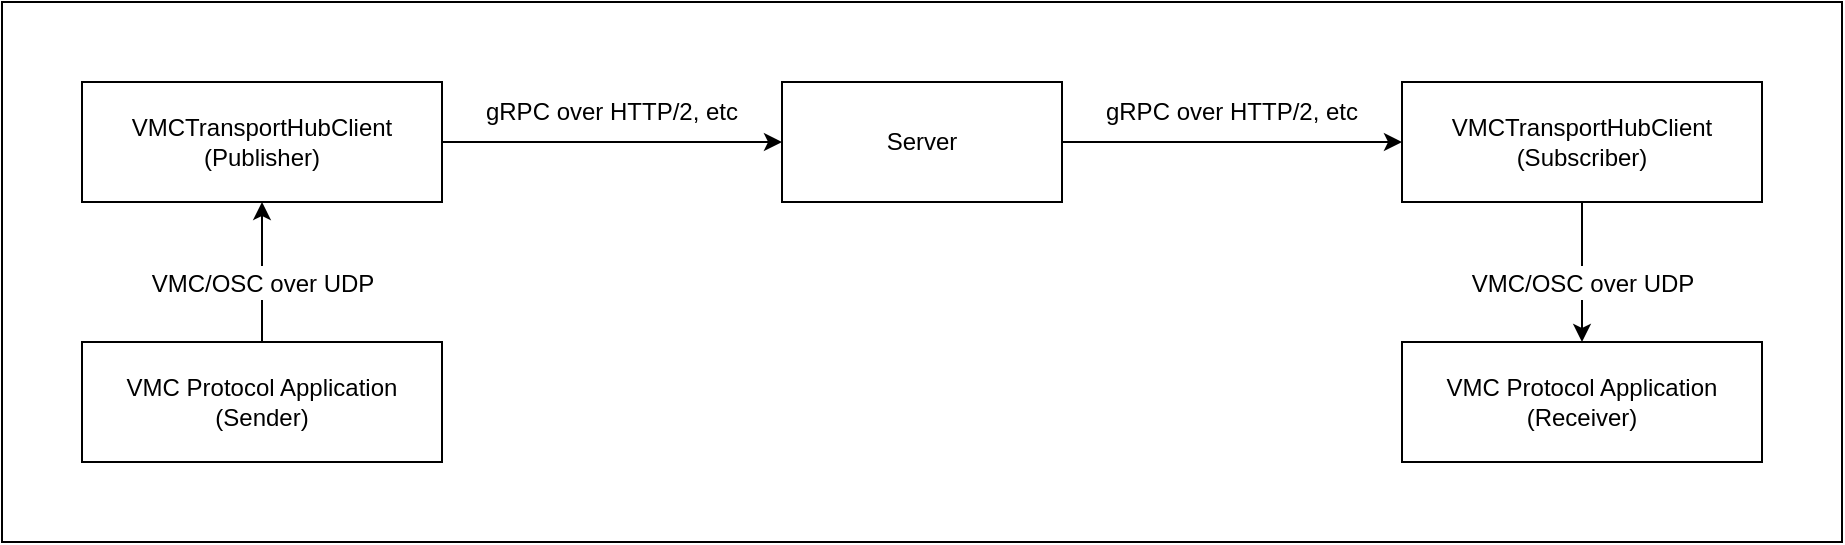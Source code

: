 <mxfile>
    <diagram id="ggP9TOXB36l3W5P0TeZ-" name="ページ1">
        <mxGraphModel dx="1035" dy="782" grid="1" gridSize="10" guides="1" tooltips="1" connect="1" arrows="1" fold="1" page="1" pageScale="1" pageWidth="827" pageHeight="1169" math="0" shadow="0">
            <root>
                <mxCell id="0"/>
                <mxCell id="1" parent="0"/>
                <mxCell id="96" value="" style="rounded=0;whiteSpace=wrap;html=1;labelBackgroundColor=default;fontSize=14;" parent="1" vertex="1">
                    <mxGeometry width="920" height="270" as="geometry"/>
                </mxCell>
                <mxCell id="74" value="VMCTransportHubClient&lt;br&gt;(Publisher)" style="rounded=0;whiteSpace=wrap;html=1;" parent="1" vertex="1">
                    <mxGeometry x="40" y="40" width="180" height="60" as="geometry"/>
                </mxCell>
                <mxCell id="75" value="" style="endArrow=classic;html=1;exitX=1;exitY=0.5;exitDx=0;exitDy=0;entryX=0;entryY=0.5;entryDx=0;entryDy=0;" parent="1" source="74" target="77" edge="1">
                    <mxGeometry width="50" height="50" relative="1" as="geometry">
                        <mxPoint x="330" y="69.86" as="sourcePoint"/>
                        <mxPoint x="440" y="70" as="targetPoint"/>
                    </mxGeometry>
                </mxCell>
                <mxCell id="76" style="edgeStyle=none;html=1;exitX=1;exitY=0.5;exitDx=0;exitDy=0;entryX=0;entryY=0.5;entryDx=0;entryDy=0;" parent="1" source="77" target="91" edge="1">
                    <mxGeometry relative="1" as="geometry">
                        <mxPoint x="680" y="70" as="targetPoint"/>
                    </mxGeometry>
                </mxCell>
                <mxCell id="77" value="Server" style="rounded=0;whiteSpace=wrap;html=1;" parent="1" vertex="1">
                    <mxGeometry x="390" y="40" width="140" height="60" as="geometry"/>
                </mxCell>
                <mxCell id="82" value="gRPC over HTTP/2, etc" style="text;html=1;strokeColor=none;fillColor=none;align=center;verticalAlign=middle;whiteSpace=wrap;rounded=0;labelBackgroundColor=default;" parent="1" vertex="1">
                    <mxGeometry x="230" y="40" width="150" height="30" as="geometry"/>
                </mxCell>
                <mxCell id="83" value="gRPC over HTTP/2, etc" style="text;html=1;strokeColor=none;fillColor=none;align=center;verticalAlign=middle;whiteSpace=wrap;rounded=0;labelBackgroundColor=default;" parent="1" vertex="1">
                    <mxGeometry x="540" y="40" width="150" height="30" as="geometry"/>
                </mxCell>
                <mxCell id="86" value="" style="endArrow=classic;html=1;fontSize=14;exitX=0.5;exitY=0;exitDx=0;exitDy=0;" parent="1" source="88" edge="1">
                    <mxGeometry relative="1" as="geometry">
                        <mxPoint x="129.6" y="140" as="sourcePoint"/>
                        <mxPoint x="130" y="100" as="targetPoint"/>
                    </mxGeometry>
                </mxCell>
                <mxCell id="87" value="&lt;span style=&quot;font-size: 12px&quot;&gt;VMC/OSC over UDP&lt;/span&gt;" style="edgeLabel;resizable=0;html=1;align=center;verticalAlign=middle;fontSize=14;" parent="86" connectable="0" vertex="1">
                    <mxGeometry relative="1" as="geometry">
                        <mxPoint y="5" as="offset"/>
                    </mxGeometry>
                </mxCell>
                <mxCell id="88" value="VMC Protocol Application&lt;br&gt;(Sender)" style="rounded=0;whiteSpace=wrap;html=1;" parent="1" vertex="1">
                    <mxGeometry x="40" y="170" width="180" height="60" as="geometry"/>
                </mxCell>
                <mxCell id="91" value="VMCTransportHubClient&lt;br&gt;(Subscriber)" style="rounded=0;whiteSpace=wrap;html=1;" parent="1" vertex="1">
                    <mxGeometry x="700" y="40" width="180" height="60" as="geometry"/>
                </mxCell>
                <mxCell id="92" value="VMC Protocol Application&lt;br&gt;(Receiver)" style="rounded=0;whiteSpace=wrap;html=1;" parent="1" vertex="1">
                    <mxGeometry x="700" y="170" width="180" height="60" as="geometry"/>
                </mxCell>
                <mxCell id="93" value="" style="endArrow=classic;html=1;fontSize=14;exitX=0.5;exitY=1;exitDx=0;exitDy=0;" parent="1" source="91" target="92" edge="1">
                    <mxGeometry relative="1" as="geometry">
                        <mxPoint x="790" y="101.88" as="sourcePoint"/>
                        <mxPoint x="840" y="150" as="targetPoint"/>
                    </mxGeometry>
                </mxCell>
                <mxCell id="94" value="&lt;span style=&quot;font-size: 12px&quot;&gt;VMC/OSC over UDP&lt;/span&gt;" style="edgeLabel;resizable=0;html=1;align=center;verticalAlign=middle;fontSize=14;" parent="93" connectable="0" vertex="1">
                    <mxGeometry relative="1" as="geometry">
                        <mxPoint y="5" as="offset"/>
                    </mxGeometry>
                </mxCell>
            </root>
        </mxGraphModel>
    </diagram>
</mxfile>
